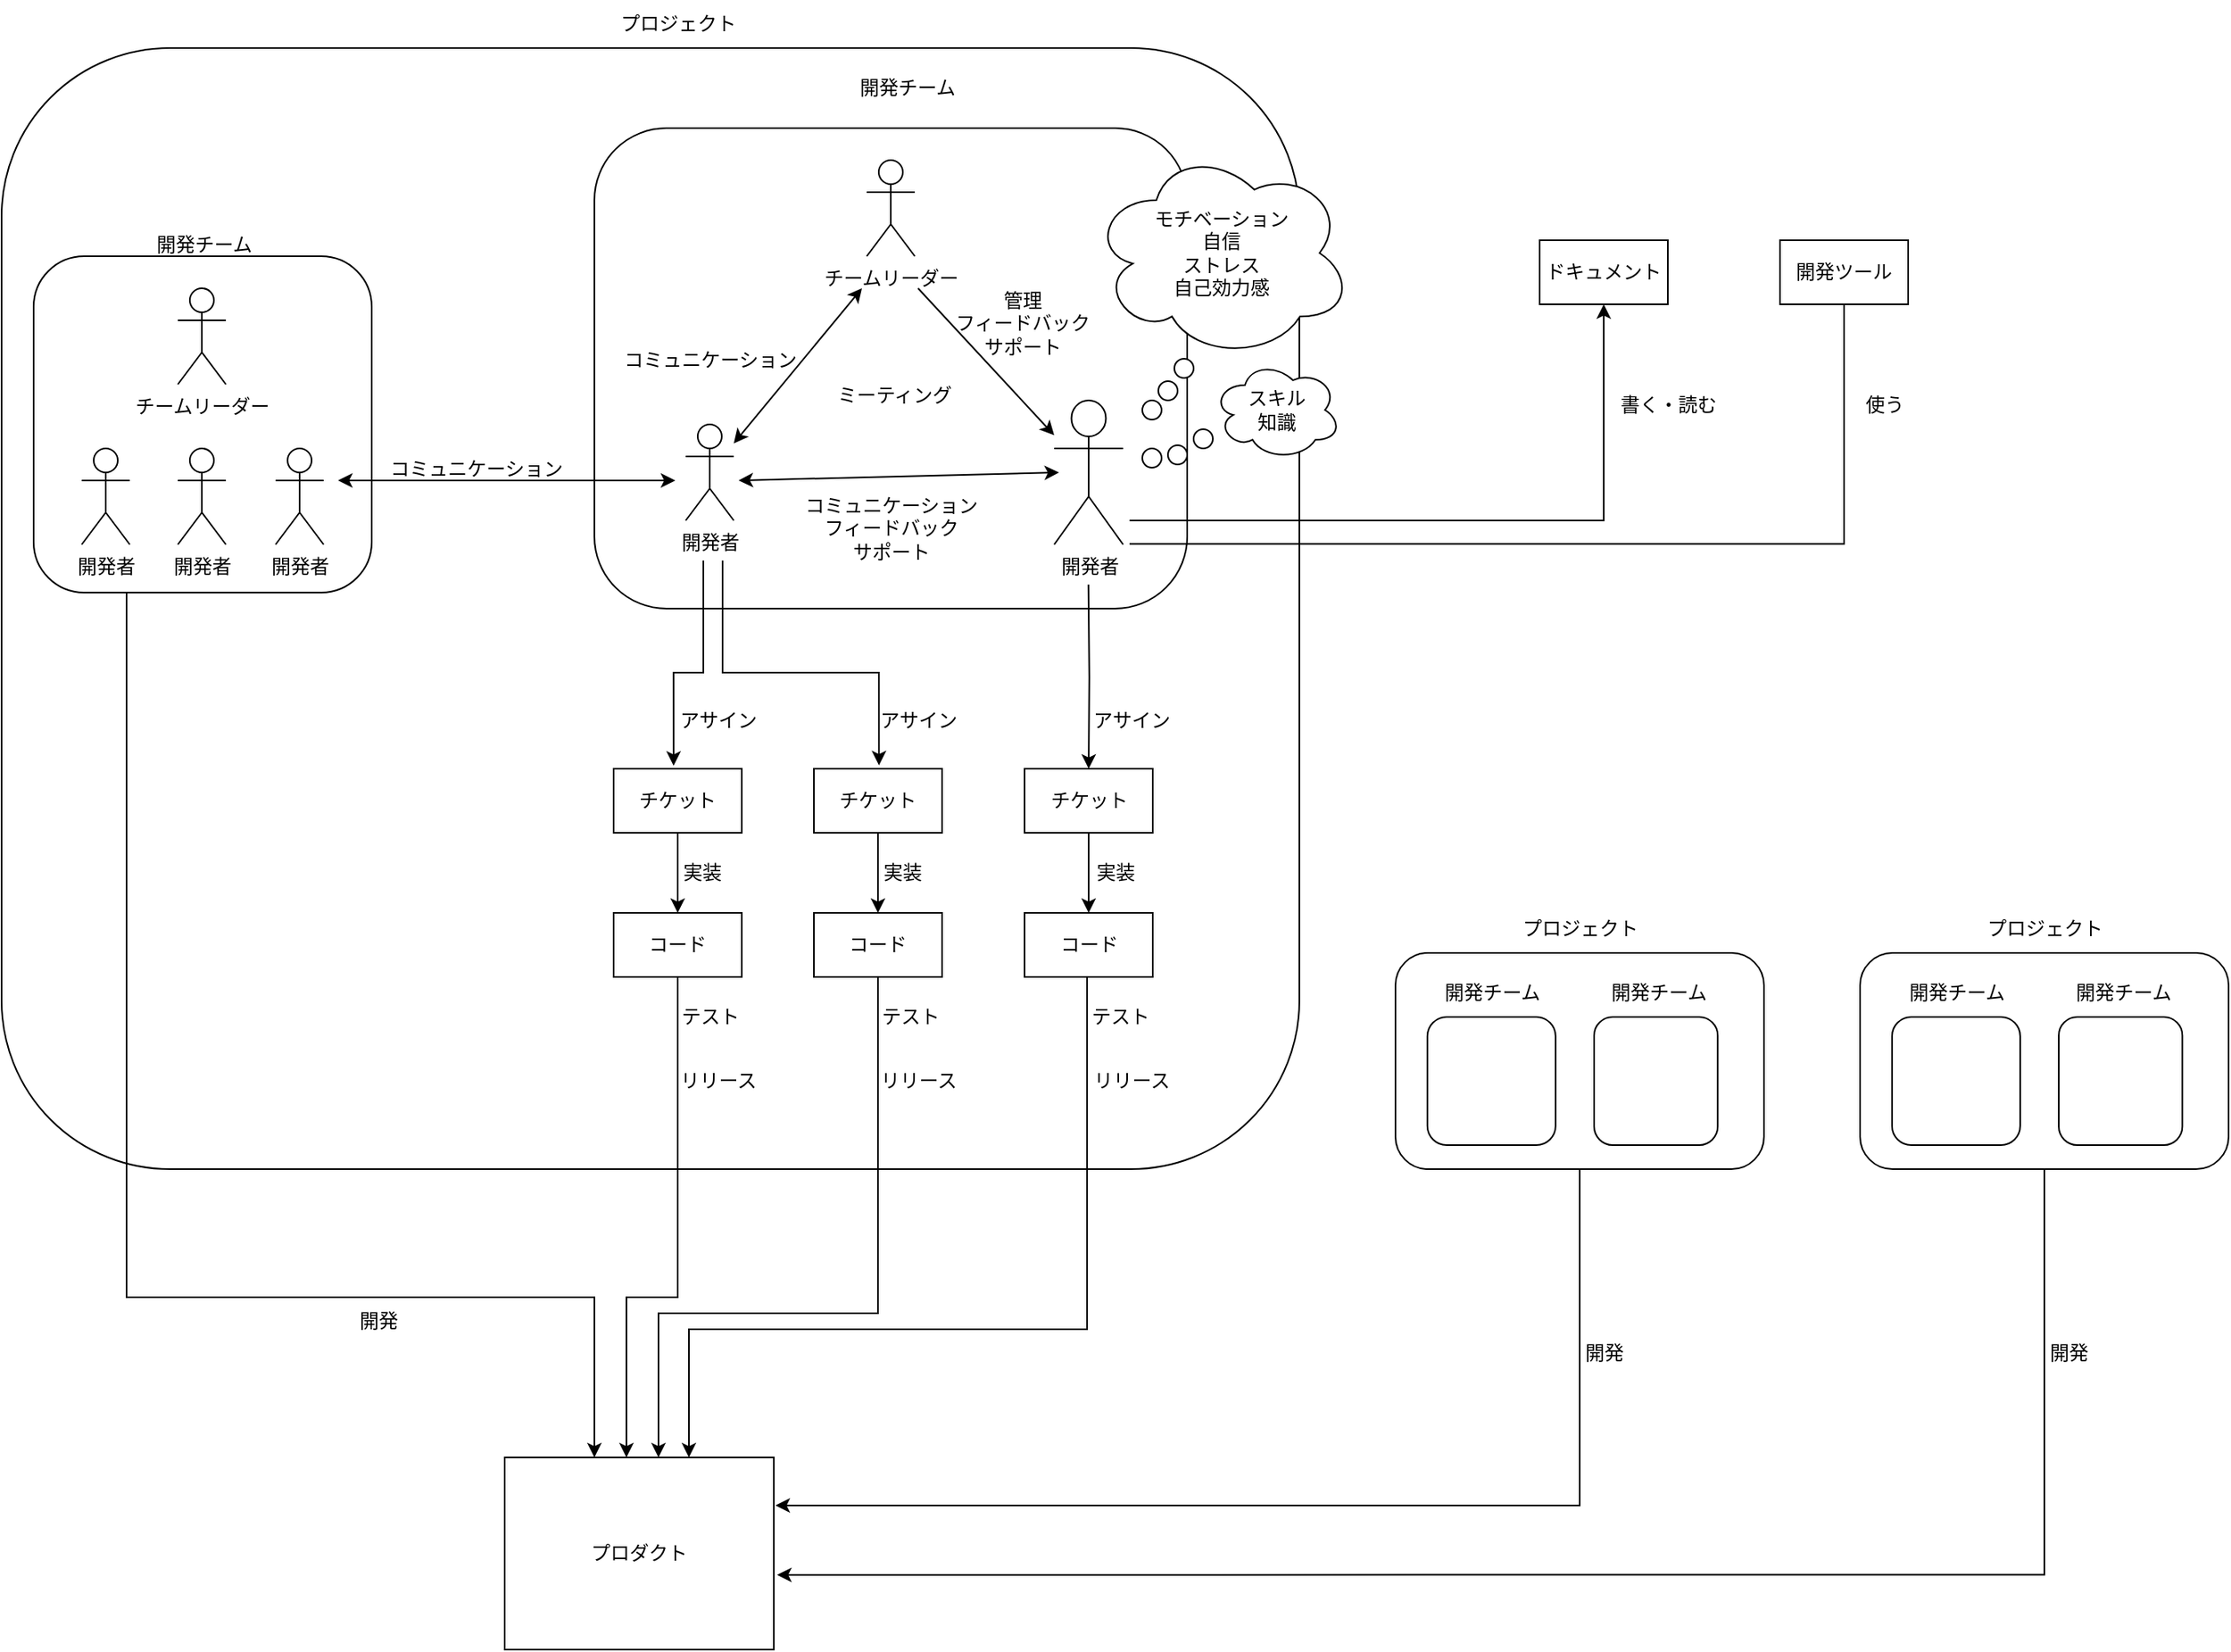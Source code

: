 <mxfile version="28.0.5">
  <diagram name="ページ1" id="xtR3QMY_ivg9KzAQHW-j">
    <mxGraphModel dx="1952" dy="1502" grid="1" gridSize="10" guides="1" tooltips="1" connect="1" arrows="1" fold="1" page="1" pageScale="1" pageWidth="827" pageHeight="1169" math="0" shadow="0">
      <root>
        <mxCell id="0" />
        <mxCell id="1" parent="0" />
        <mxCell id="JZybzeYJvGHH00LdQQcP-5" value="" style="rounded=1;whiteSpace=wrap;html=1;" parent="1" vertex="1">
          <mxGeometry x="320" y="180" width="810" height="700" as="geometry" />
        </mxCell>
        <mxCell id="ZU2mIR0JqzNXLWRJzjO4-134" style="edgeStyle=orthogonalEdgeStyle;rounded=0;orthogonalLoop=1;jettySize=auto;html=1;" edge="1" parent="1">
          <mxGeometry relative="1" as="geometry">
            <mxPoint x="398.002" y="520" as="sourcePoint" />
            <mxPoint x="690.002" y="1060" as="targetPoint" />
            <Array as="points">
              <mxPoint x="397.99" y="960" />
              <mxPoint x="689.99" y="960" />
            </Array>
          </mxGeometry>
        </mxCell>
        <mxCell id="ZU2mIR0JqzNXLWRJzjO4-2" value="" style="rounded=1;whiteSpace=wrap;html=1;" vertex="1" parent="1">
          <mxGeometry x="340" y="310" width="211" height="210" as="geometry" />
        </mxCell>
        <mxCell id="ZU2mIR0JqzNXLWRJzjO4-7" value="プロダクト" style="rounded=0;whiteSpace=wrap;html=1;" vertex="1" parent="1">
          <mxGeometry x="634" y="1060" width="168" height="120" as="geometry" />
        </mxCell>
        <mxCell id="ZU2mIR0JqzNXLWRJzjO4-19" value="" style="rounded=1;whiteSpace=wrap;html=1;" vertex="1" parent="1">
          <mxGeometry x="690" y="230" width="370" height="300" as="geometry" />
        </mxCell>
        <mxCell id="ZU2mIR0JqzNXLWRJzjO4-60" style="edgeStyle=orthogonalEdgeStyle;rounded=0;orthogonalLoop=1;jettySize=auto;html=1;" edge="1" parent="1" target="ZU2mIR0JqzNXLWRJzjO4-59">
          <mxGeometry relative="1" as="geometry">
            <mxPoint x="1024" y="475.0" as="sourcePoint" />
            <Array as="points">
              <mxPoint x="1320" y="475" />
            </Array>
          </mxGeometry>
        </mxCell>
        <mxCell id="ZU2mIR0JqzNXLWRJzjO4-63" style="edgeStyle=orthogonalEdgeStyle;rounded=0;orthogonalLoop=1;jettySize=auto;html=1;entryX=0.5;entryY=0;entryDx=0;entryDy=0;" edge="1" parent="1" target="ZU2mIR0JqzNXLWRJzjO4-64">
          <mxGeometry relative="1" as="geometry">
            <mxPoint x="1444" y="599.41" as="targetPoint" />
            <mxPoint x="1024.0" y="489.597" as="sourcePoint" />
            <Array as="points">
              <mxPoint x="1470" y="490" />
            </Array>
          </mxGeometry>
        </mxCell>
        <mxCell id="ZU2mIR0JqzNXLWRJzjO4-33" value="開発者" style="shape=umlActor;verticalLabelPosition=bottom;verticalAlign=top;html=1;outlineConnect=0;" vertex="1" parent="1">
          <mxGeometry x="370" y="430" width="30" height="60" as="geometry" />
        </mxCell>
        <mxCell id="ZU2mIR0JqzNXLWRJzjO4-34" value="開発者" style="shape=umlActor;verticalLabelPosition=bottom;verticalAlign=top;html=1;outlineConnect=0;" vertex="1" parent="1">
          <mxGeometry x="430" y="430" width="30" height="60" as="geometry" />
        </mxCell>
        <mxCell id="ZU2mIR0JqzNXLWRJzjO4-35" value="開発者" style="shape=umlActor;verticalLabelPosition=bottom;verticalAlign=top;html=1;outlineConnect=0;" vertex="1" parent="1">
          <mxGeometry x="491" y="430" width="30" height="60" as="geometry" />
        </mxCell>
        <mxCell id="ZU2mIR0JqzNXLWRJzjO4-37" value="チームリーダー" style="shape=umlActor;verticalLabelPosition=bottom;verticalAlign=top;html=1;outlineConnect=0;" vertex="1" parent="1">
          <mxGeometry x="430" y="330" width="30" height="60" as="geometry" />
        </mxCell>
        <mxCell id="ZU2mIR0JqzNXLWRJzjO4-44" value="開発チーム" style="text;html=1;align=center;verticalAlign=middle;resizable=0;points=[];autosize=1;strokeColor=none;fillColor=none;" vertex="1" parent="1">
          <mxGeometry x="405.5" y="288" width="80" height="30" as="geometry" />
        </mxCell>
        <mxCell id="ZU2mIR0JqzNXLWRJzjO4-99" style="edgeStyle=orthogonalEdgeStyle;rounded=0;orthogonalLoop=1;jettySize=auto;html=1;entryX=0.468;entryY=-0.047;entryDx=0;entryDy=0;entryPerimeter=0;" edge="1" parent="1" target="ZU2mIR0JqzNXLWRJzjO4-76">
          <mxGeometry relative="1" as="geometry">
            <mxPoint x="758.004" y="500" as="sourcePoint" />
            <mxPoint x="740.004" y="655" as="targetPoint" />
            <Array as="points">
              <mxPoint x="758" y="570" />
              <mxPoint x="739" y="570" />
            </Array>
          </mxGeometry>
        </mxCell>
        <mxCell id="ZU2mIR0JqzNXLWRJzjO4-101" style="edgeStyle=orthogonalEdgeStyle;rounded=0;orthogonalLoop=1;jettySize=auto;html=1;entryX=0.508;entryY=-0.054;entryDx=0;entryDy=0;entryPerimeter=0;" edge="1" parent="1" target="ZU2mIR0JqzNXLWRJzjO4-85">
          <mxGeometry relative="1" as="geometry">
            <mxPoint x="770.014" y="500" as="sourcePoint" />
            <mxPoint x="867.0" y="655" as="targetPoint" />
            <Array as="points">
              <mxPoint x="770" y="570" />
              <mxPoint x="868" y="570" />
            </Array>
          </mxGeometry>
        </mxCell>
        <mxCell id="ZU2mIR0JqzNXLWRJzjO4-45" value="開発者" style="shape=umlActor;verticalLabelPosition=bottom;verticalAlign=top;html=1;outlineConnect=0;" vertex="1" parent="1">
          <mxGeometry x="747" y="415" width="30" height="60" as="geometry" />
        </mxCell>
        <mxCell id="ZU2mIR0JqzNXLWRJzjO4-100" style="edgeStyle=orthogonalEdgeStyle;rounded=0;orthogonalLoop=1;jettySize=auto;html=1;entryX=0.5;entryY=0;entryDx=0;entryDy=0;" edge="1" parent="1" target="ZU2mIR0JqzNXLWRJzjO4-87">
          <mxGeometry relative="1" as="geometry">
            <mxPoint x="998.36" y="515" as="sourcePoint" />
            <mxPoint x="998.36" y="655" as="targetPoint" />
          </mxGeometry>
        </mxCell>
        <mxCell id="ZU2mIR0JqzNXLWRJzjO4-46" value="開発者" style="shape=umlActor;verticalLabelPosition=bottom;verticalAlign=top;html=1;outlineConnect=0;" vertex="1" parent="1">
          <mxGeometry x="977" y="400" width="43" height="90" as="geometry" />
        </mxCell>
        <mxCell id="ZU2mIR0JqzNXLWRJzjO4-47" value="チームリーダー" style="shape=umlActor;verticalLabelPosition=bottom;verticalAlign=top;html=1;outlineConnect=0;" vertex="1" parent="1">
          <mxGeometry x="860" y="250" width="30" height="60" as="geometry" />
        </mxCell>
        <mxCell id="ZU2mIR0JqzNXLWRJzjO4-48" value="開発チーム" style="text;html=1;align=center;verticalAlign=middle;resizable=0;points=[];autosize=1;strokeColor=none;fillColor=none;" vertex="1" parent="1">
          <mxGeometry x="845" y="190" width="80" height="30" as="geometry" />
        </mxCell>
        <mxCell id="ZU2mIR0JqzNXLWRJzjO4-50" value="" style="endArrow=classic;startArrow=classic;html=1;rounded=0;" edge="1" parent="1">
          <mxGeometry width="50" height="50" relative="1" as="geometry">
            <mxPoint x="780" y="450" as="sourcePoint" />
            <mxPoint x="980" y="445" as="targetPoint" />
          </mxGeometry>
        </mxCell>
        <mxCell id="ZU2mIR0JqzNXLWRJzjO4-51" value="" style="endArrow=classic;html=1;rounded=0;" edge="1" parent="1" target="ZU2mIR0JqzNXLWRJzjO4-46">
          <mxGeometry width="50" height="50" relative="1" as="geometry">
            <mxPoint x="892" y="330.001" as="sourcePoint" />
            <mxPoint x="982" y="450.43" as="targetPoint" />
          </mxGeometry>
        </mxCell>
        <mxCell id="ZU2mIR0JqzNXLWRJzjO4-56" value="" style="endArrow=classic;startArrow=classic;html=1;rounded=0;" edge="1" parent="1">
          <mxGeometry width="50" height="50" relative="1" as="geometry">
            <mxPoint x="530" y="450" as="sourcePoint" />
            <mxPoint x="740.5" y="450.001" as="targetPoint" />
          </mxGeometry>
        </mxCell>
        <mxCell id="ZU2mIR0JqzNXLWRJzjO4-57" value="コミュニケーション&lt;div&gt;フィードバック&lt;/div&gt;&lt;div&gt;サポート&lt;/div&gt;" style="text;html=1;align=center;verticalAlign=middle;resizable=0;points=[];autosize=1;strokeColor=none;fillColor=none;" vertex="1" parent="1">
          <mxGeometry x="810" y="450" width="130" height="60" as="geometry" />
        </mxCell>
        <mxCell id="ZU2mIR0JqzNXLWRJzjO4-58" value="コミュニケーション" style="text;html=1;align=center;verticalAlign=middle;resizable=0;points=[];autosize=1;strokeColor=none;fillColor=none;" vertex="1" parent="1">
          <mxGeometry x="551" y="428" width="130" height="30" as="geometry" />
        </mxCell>
        <mxCell id="ZU2mIR0JqzNXLWRJzjO4-59" value="ドキュメント" style="rounded=0;whiteSpace=wrap;html=1;" vertex="1" parent="1">
          <mxGeometry x="1280" y="300" width="80" height="40" as="geometry" />
        </mxCell>
        <mxCell id="ZU2mIR0JqzNXLWRJzjO4-61" value="書く・読む" style="text;html=1;align=center;verticalAlign=middle;resizable=0;points=[];autosize=1;strokeColor=none;fillColor=none;" vertex="1" parent="1">
          <mxGeometry x="1320" y="388" width="80" height="30" as="geometry" />
        </mxCell>
        <mxCell id="ZU2mIR0JqzNXLWRJzjO4-64" value="開発ツール" style="rounded=0;whiteSpace=wrap;html=1;" vertex="1" parent="1">
          <mxGeometry x="1430" y="300.0" width="80" height="40" as="geometry" />
        </mxCell>
        <mxCell id="ZU2mIR0JqzNXLWRJzjO4-65" value="使う" style="text;html=1;align=center;verticalAlign=middle;resizable=0;points=[];autosize=1;strokeColor=none;fillColor=none;" vertex="1" parent="1">
          <mxGeometry x="1470" y="388" width="50" height="30" as="geometry" />
        </mxCell>
        <mxCell id="ZU2mIR0JqzNXLWRJzjO4-67" value="ミーティング" style="text;html=1;align=center;verticalAlign=middle;resizable=0;points=[];autosize=1;strokeColor=none;fillColor=none;" vertex="1" parent="1">
          <mxGeometry x="827" y="382" width="100" height="30" as="geometry" />
        </mxCell>
        <mxCell id="ZU2mIR0JqzNXLWRJzjO4-68" value="管理&lt;div&gt;フィードバック&lt;/div&gt;&lt;div&gt;サポート&lt;/div&gt;" style="text;html=1;align=center;verticalAlign=middle;resizable=0;points=[];autosize=1;strokeColor=none;fillColor=none;" vertex="1" parent="1">
          <mxGeometry x="902" y="322" width="110" height="60" as="geometry" />
        </mxCell>
        <mxCell id="ZU2mIR0JqzNXLWRJzjO4-69" value="" style="endArrow=classic;startArrow=classic;html=1;rounded=0;" edge="1" parent="1" source="ZU2mIR0JqzNXLWRJzjO4-45">
          <mxGeometry width="50" height="50" relative="1" as="geometry">
            <mxPoint x="777" y="460.905" as="sourcePoint" />
            <mxPoint x="857" y="329.995" as="targetPoint" />
          </mxGeometry>
        </mxCell>
        <mxCell id="ZU2mIR0JqzNXLWRJzjO4-70" value="コミュニケーション" style="text;html=1;align=center;verticalAlign=middle;resizable=0;points=[];autosize=1;strokeColor=none;fillColor=none;" vertex="1" parent="1">
          <mxGeometry x="697" y="360" width="130" height="30" as="geometry" />
        </mxCell>
        <mxCell id="ZU2mIR0JqzNXLWRJzjO4-73" value="プロジェクト" style="text;html=1;align=center;verticalAlign=middle;resizable=0;points=[];autosize=1;strokeColor=none;fillColor=none;" vertex="1" parent="1">
          <mxGeometry x="692" y="150" width="100" height="30" as="geometry" />
        </mxCell>
        <mxCell id="ZU2mIR0JqzNXLWRJzjO4-75" style="edgeStyle=orthogonalEdgeStyle;rounded=0;orthogonalLoop=1;jettySize=auto;html=1;exitX=0.5;exitY=1;exitDx=0;exitDy=0;entryX=0.5;entryY=0;entryDx=0;entryDy=0;" edge="1" parent="1" source="ZU2mIR0JqzNXLWRJzjO4-76" target="ZU2mIR0JqzNXLWRJzjO4-78">
          <mxGeometry relative="1" as="geometry" />
        </mxCell>
        <mxCell id="ZU2mIR0JqzNXLWRJzjO4-76" value="チケット" style="rounded=0;whiteSpace=wrap;html=1;" vertex="1" parent="1">
          <mxGeometry x="702" y="630" width="80" height="40" as="geometry" />
        </mxCell>
        <mxCell id="ZU2mIR0JqzNXLWRJzjO4-77" style="edgeStyle=orthogonalEdgeStyle;rounded=0;orthogonalLoop=1;jettySize=auto;html=1;" edge="1" parent="1" source="ZU2mIR0JqzNXLWRJzjO4-78">
          <mxGeometry relative="1" as="geometry">
            <mxPoint x="643.99" y="850" as="sourcePoint" />
            <mxPoint x="710" y="1060" as="targetPoint" />
            <Array as="points">
              <mxPoint x="742" y="960" />
              <mxPoint x="710" y="960" />
              <mxPoint x="710" y="1060" />
            </Array>
          </mxGeometry>
        </mxCell>
        <mxCell id="ZU2mIR0JqzNXLWRJzjO4-78" value="コード" style="rounded=0;whiteSpace=wrap;html=1;" vertex="1" parent="1">
          <mxGeometry x="702" y="720" width="80" height="40" as="geometry" />
        </mxCell>
        <mxCell id="ZU2mIR0JqzNXLWRJzjO4-80" style="edgeStyle=orthogonalEdgeStyle;rounded=0;orthogonalLoop=1;jettySize=auto;html=1;exitX=0.5;exitY=1;exitDx=0;exitDy=0;" edge="1" parent="1" source="ZU2mIR0JqzNXLWRJzjO4-81">
          <mxGeometry relative="1" as="geometry">
            <mxPoint x="730" y="1060" as="targetPoint" />
            <Array as="points">
              <mxPoint x="867" y="970" />
              <mxPoint x="730" y="970" />
              <mxPoint x="730" y="1059" />
            </Array>
          </mxGeometry>
        </mxCell>
        <mxCell id="ZU2mIR0JqzNXLWRJzjO4-81" value="コード" style="rounded=0;whiteSpace=wrap;html=1;" vertex="1" parent="1">
          <mxGeometry x="827" y="720" width="80" height="40" as="geometry" />
        </mxCell>
        <mxCell id="ZU2mIR0JqzNXLWRJzjO4-82" style="edgeStyle=orthogonalEdgeStyle;rounded=0;orthogonalLoop=1;jettySize=auto;html=1;exitX=0.5;exitY=1;exitDx=0;exitDy=0;" edge="1" parent="1">
          <mxGeometry relative="1" as="geometry">
            <mxPoint x="997.5" y="759.99" as="sourcePoint" />
            <mxPoint x="749" y="1060" as="targetPoint" />
            <Array as="points">
              <mxPoint x="997" y="979.99" />
              <mxPoint x="749" y="979.99" />
              <mxPoint x="749" y="1059.99" />
            </Array>
          </mxGeometry>
        </mxCell>
        <mxCell id="ZU2mIR0JqzNXLWRJzjO4-83" value="コード" style="rounded=0;whiteSpace=wrap;html=1;" vertex="1" parent="1">
          <mxGeometry x="958.5" y="720" width="80" height="40" as="geometry" />
        </mxCell>
        <mxCell id="ZU2mIR0JqzNXLWRJzjO4-84" style="edgeStyle=orthogonalEdgeStyle;rounded=0;orthogonalLoop=1;jettySize=auto;html=1;exitX=0.5;exitY=1;exitDx=0;exitDy=0;entryX=0.5;entryY=0;entryDx=0;entryDy=0;" edge="1" parent="1" source="ZU2mIR0JqzNXLWRJzjO4-85" target="ZU2mIR0JqzNXLWRJzjO4-81">
          <mxGeometry relative="1" as="geometry" />
        </mxCell>
        <mxCell id="ZU2mIR0JqzNXLWRJzjO4-85" value="チケット" style="rounded=0;whiteSpace=wrap;html=1;" vertex="1" parent="1">
          <mxGeometry x="827" y="630" width="80" height="40" as="geometry" />
        </mxCell>
        <mxCell id="ZU2mIR0JqzNXLWRJzjO4-86" style="edgeStyle=orthogonalEdgeStyle;rounded=0;orthogonalLoop=1;jettySize=auto;html=1;exitX=0.5;exitY=1;exitDx=0;exitDy=0;entryX=0.5;entryY=0;entryDx=0;entryDy=0;" edge="1" parent="1" source="ZU2mIR0JqzNXLWRJzjO4-87" target="ZU2mIR0JqzNXLWRJzjO4-83">
          <mxGeometry relative="1" as="geometry" />
        </mxCell>
        <mxCell id="ZU2mIR0JqzNXLWRJzjO4-87" value="チケット" style="rounded=0;whiteSpace=wrap;html=1;" vertex="1" parent="1">
          <mxGeometry x="958.5" y="630" width="80" height="40" as="geometry" />
        </mxCell>
        <mxCell id="ZU2mIR0JqzNXLWRJzjO4-88" value="実装" style="text;html=1;align=center;verticalAlign=middle;resizable=0;points=[];autosize=1;strokeColor=none;fillColor=none;" vertex="1" parent="1">
          <mxGeometry x="732" y="680" width="50" height="30" as="geometry" />
        </mxCell>
        <mxCell id="ZU2mIR0JqzNXLWRJzjO4-89" value="実装" style="text;html=1;align=center;verticalAlign=middle;resizable=0;points=[];autosize=1;strokeColor=none;fillColor=none;" vertex="1" parent="1">
          <mxGeometry x="857" y="680" width="50" height="30" as="geometry" />
        </mxCell>
        <mxCell id="ZU2mIR0JqzNXLWRJzjO4-90" value="実装" style="text;html=1;align=center;verticalAlign=middle;resizable=0;points=[];autosize=1;strokeColor=none;fillColor=none;" vertex="1" parent="1">
          <mxGeometry x="990" y="680" width="50" height="30" as="geometry" />
        </mxCell>
        <mxCell id="ZU2mIR0JqzNXLWRJzjO4-91" value="テスト" style="text;html=1;align=center;verticalAlign=middle;resizable=0;points=[];autosize=1;strokeColor=none;fillColor=none;" vertex="1" parent="1">
          <mxGeometry x="988" y="770" width="60" height="30" as="geometry" />
        </mxCell>
        <mxCell id="ZU2mIR0JqzNXLWRJzjO4-92" value="リリース" style="text;html=1;align=center;verticalAlign=middle;resizable=0;points=[];autosize=1;strokeColor=none;fillColor=none;" vertex="1" parent="1">
          <mxGeometry x="990" y="810" width="70" height="30" as="geometry" />
        </mxCell>
        <mxCell id="ZU2mIR0JqzNXLWRJzjO4-93" value="テスト" style="text;html=1;align=center;verticalAlign=middle;resizable=0;points=[];autosize=1;strokeColor=none;fillColor=none;" vertex="1" parent="1">
          <mxGeometry x="857" y="770" width="60" height="30" as="geometry" />
        </mxCell>
        <mxCell id="ZU2mIR0JqzNXLWRJzjO4-94" value="リリース" style="text;html=1;align=center;verticalAlign=middle;resizable=0;points=[];autosize=1;strokeColor=none;fillColor=none;" vertex="1" parent="1">
          <mxGeometry x="857" y="810" width="70" height="30" as="geometry" />
        </mxCell>
        <mxCell id="ZU2mIR0JqzNXLWRJzjO4-95" value="リリース" style="text;html=1;align=center;verticalAlign=middle;resizable=0;points=[];autosize=1;strokeColor=none;fillColor=none;" vertex="1" parent="1">
          <mxGeometry x="732" y="810" width="70" height="30" as="geometry" />
        </mxCell>
        <mxCell id="ZU2mIR0JqzNXLWRJzjO4-96" value="テスト" style="text;html=1;align=center;verticalAlign=middle;resizable=0;points=[];autosize=1;strokeColor=none;fillColor=none;" vertex="1" parent="1">
          <mxGeometry x="732" y="770" width="60" height="30" as="geometry" />
        </mxCell>
        <mxCell id="ZU2mIR0JqzNXLWRJzjO4-97" value="アサイン" style="text;html=1;align=center;verticalAlign=middle;resizable=0;points=[];autosize=1;strokeColor=none;fillColor=none;" vertex="1" parent="1">
          <mxGeometry x="857" y="585" width="70" height="30" as="geometry" />
        </mxCell>
        <mxCell id="ZU2mIR0JqzNXLWRJzjO4-102" value="アサイン" style="text;html=1;align=center;verticalAlign=middle;resizable=0;points=[];autosize=1;strokeColor=none;fillColor=none;" vertex="1" parent="1">
          <mxGeometry x="990" y="585" width="70" height="30" as="geometry" />
        </mxCell>
        <mxCell id="ZU2mIR0JqzNXLWRJzjO4-103" value="アサイン" style="text;html=1;align=center;verticalAlign=middle;resizable=0;points=[];autosize=1;strokeColor=none;fillColor=none;" vertex="1" parent="1">
          <mxGeometry x="732" y="585" width="70" height="30" as="geometry" />
        </mxCell>
        <mxCell id="ZU2mIR0JqzNXLWRJzjO4-123" style="edgeStyle=orthogonalEdgeStyle;rounded=0;orthogonalLoop=1;jettySize=auto;html=1;exitX=0.5;exitY=1;exitDx=0;exitDy=0;" edge="1" parent="1" source="ZU2mIR0JqzNXLWRJzjO4-136">
          <mxGeometry relative="1" as="geometry">
            <mxPoint x="1308.0" y="905" as="sourcePoint" />
            <mxPoint x="803" y="1090" as="targetPoint" />
            <Array as="points">
              <mxPoint x="1305" y="1090" />
            </Array>
          </mxGeometry>
        </mxCell>
        <mxCell id="ZU2mIR0JqzNXLWRJzjO4-124" style="edgeStyle=orthogonalEdgeStyle;rounded=0;orthogonalLoop=1;jettySize=auto;html=1;entryX=1.012;entryY=0.611;entryDx=0;entryDy=0;entryPerimeter=0;exitX=0.5;exitY=1;exitDx=0;exitDy=0;" edge="1" parent="1" source="ZU2mIR0JqzNXLWRJzjO4-117" target="ZU2mIR0JqzNXLWRJzjO4-7">
          <mxGeometry relative="1" as="geometry">
            <mxPoint x="792.002" y="1133.92" as="targetPoint" />
            <mxPoint x="1641.602" y="905" as="sourcePoint" />
            <Array as="points">
              <mxPoint x="1595" y="1133" />
            </Array>
          </mxGeometry>
        </mxCell>
        <mxCell id="ZU2mIR0JqzNXLWRJzjO4-117" value="" style="rounded=1;whiteSpace=wrap;html=1;" vertex="1" parent="1">
          <mxGeometry x="1480" y="745" width="230" height="135" as="geometry" />
        </mxCell>
        <mxCell id="ZU2mIR0JqzNXLWRJzjO4-118" value="" style="rounded=1;whiteSpace=wrap;html=1;" vertex="1" parent="1">
          <mxGeometry x="1499.93" y="785" width="80" height="80" as="geometry" />
        </mxCell>
        <mxCell id="ZU2mIR0JqzNXLWRJzjO4-119" value="" style="rounded=1;whiteSpace=wrap;html=1;" vertex="1" parent="1">
          <mxGeometry x="1604" y="785" width="77.13" height="80" as="geometry" />
        </mxCell>
        <mxCell id="ZU2mIR0JqzNXLWRJzjO4-120" value="プロジェクト" style="text;html=1;align=center;verticalAlign=middle;resizable=0;points=[];autosize=1;strokeColor=none;fillColor=none;" vertex="1" parent="1">
          <mxGeometry x="1545.0" y="715" width="100" height="30" as="geometry" />
        </mxCell>
        <mxCell id="ZU2mIR0JqzNXLWRJzjO4-121" value="開発チーム" style="text;html=1;align=center;verticalAlign=middle;resizable=0;points=[];autosize=1;strokeColor=none;fillColor=none;" vertex="1" parent="1">
          <mxGeometry x="1499.93" y="755" width="80" height="30" as="geometry" />
        </mxCell>
        <mxCell id="ZU2mIR0JqzNXLWRJzjO4-122" value="開発チーム" style="text;html=1;align=center;verticalAlign=middle;resizable=0;points=[];autosize=1;strokeColor=none;fillColor=none;" vertex="1" parent="1">
          <mxGeometry x="1604" y="755" width="80" height="30" as="geometry" />
        </mxCell>
        <mxCell id="ZU2mIR0JqzNXLWRJzjO4-125" value="開発" style="text;html=1;align=center;verticalAlign=middle;resizable=0;points=[];autosize=1;strokeColor=none;fillColor=none;" vertex="1" parent="1">
          <mxGeometry x="1295" y="980" width="50" height="30" as="geometry" />
        </mxCell>
        <mxCell id="ZU2mIR0JqzNXLWRJzjO4-126" value="開発" style="text;html=1;align=center;verticalAlign=middle;resizable=0;points=[];autosize=1;strokeColor=none;fillColor=none;" vertex="1" parent="1">
          <mxGeometry x="1585" y="980" width="50" height="30" as="geometry" />
        </mxCell>
        <mxCell id="ZU2mIR0JqzNXLWRJzjO4-127" value="モチベーション&lt;div&gt;自信&lt;/div&gt;&lt;div&gt;ストレス&lt;/div&gt;&lt;div&gt;自己効力感&lt;/div&gt;" style="ellipse;shape=cloud;whiteSpace=wrap;html=1;" vertex="1" parent="1">
          <mxGeometry x="1000" y="242" width="163" height="132" as="geometry" />
        </mxCell>
        <mxCell id="ZU2mIR0JqzNXLWRJzjO4-131" value="" style="ellipse;whiteSpace=wrap;html=1;aspect=fixed;" vertex="1" parent="1">
          <mxGeometry x="1032" y="400" width="12" height="12" as="geometry" />
        </mxCell>
        <mxCell id="ZU2mIR0JqzNXLWRJzjO4-135" value="開発" style="text;html=1;align=center;verticalAlign=middle;resizable=0;points=[];autosize=1;strokeColor=none;fillColor=none;" vertex="1" parent="1">
          <mxGeometry x="530" y="960" width="50" height="30" as="geometry" />
        </mxCell>
        <mxCell id="ZU2mIR0JqzNXLWRJzjO4-136" value="" style="rounded=1;whiteSpace=wrap;html=1;" vertex="1" parent="1">
          <mxGeometry x="1190" y="745" width="230" height="135" as="geometry" />
        </mxCell>
        <mxCell id="ZU2mIR0JqzNXLWRJzjO4-137" value="" style="rounded=1;whiteSpace=wrap;html=1;" vertex="1" parent="1">
          <mxGeometry x="1209.93" y="785" width="80" height="80" as="geometry" />
        </mxCell>
        <mxCell id="ZU2mIR0JqzNXLWRJzjO4-138" value="" style="rounded=1;whiteSpace=wrap;html=1;" vertex="1" parent="1">
          <mxGeometry x="1314" y="785" width="77.13" height="80" as="geometry" />
        </mxCell>
        <mxCell id="ZU2mIR0JqzNXLWRJzjO4-139" value="プロジェクト" style="text;html=1;align=center;verticalAlign=middle;resizable=0;points=[];autosize=1;strokeColor=none;fillColor=none;" vertex="1" parent="1">
          <mxGeometry x="1255.0" y="715" width="100" height="30" as="geometry" />
        </mxCell>
        <mxCell id="ZU2mIR0JqzNXLWRJzjO4-140" value="開発チーム" style="text;html=1;align=center;verticalAlign=middle;resizable=0;points=[];autosize=1;strokeColor=none;fillColor=none;" vertex="1" parent="1">
          <mxGeometry x="1209.93" y="755" width="80" height="30" as="geometry" />
        </mxCell>
        <mxCell id="ZU2mIR0JqzNXLWRJzjO4-141" value="開発チーム" style="text;html=1;align=center;verticalAlign=middle;resizable=0;points=[];autosize=1;strokeColor=none;fillColor=none;" vertex="1" parent="1">
          <mxGeometry x="1314" y="755" width="80" height="30" as="geometry" />
        </mxCell>
        <mxCell id="ZU2mIR0JqzNXLWRJzjO4-142" value="" style="ellipse;whiteSpace=wrap;html=1;aspect=fixed;" vertex="1" parent="1">
          <mxGeometry x="1042" y="388" width="12" height="12" as="geometry" />
        </mxCell>
        <mxCell id="ZU2mIR0JqzNXLWRJzjO4-143" value="" style="ellipse;whiteSpace=wrap;html=1;aspect=fixed;" vertex="1" parent="1">
          <mxGeometry x="1052" y="374" width="12" height="12" as="geometry" />
        </mxCell>
        <mxCell id="ZU2mIR0JqzNXLWRJzjO4-144" value="スキル&lt;div&gt;知識&lt;/div&gt;" style="ellipse;shape=cloud;whiteSpace=wrap;html=1;" vertex="1" parent="1">
          <mxGeometry x="1076" y="375" width="80" height="62" as="geometry" />
        </mxCell>
        <mxCell id="ZU2mIR0JqzNXLWRJzjO4-145" value="" style="ellipse;whiteSpace=wrap;html=1;aspect=fixed;" vertex="1" parent="1">
          <mxGeometry x="1064" y="418" width="12" height="12" as="geometry" />
        </mxCell>
        <mxCell id="ZU2mIR0JqzNXLWRJzjO4-146" value="" style="ellipse;whiteSpace=wrap;html=1;aspect=fixed;" vertex="1" parent="1">
          <mxGeometry x="1048" y="428" width="12" height="12" as="geometry" />
        </mxCell>
        <mxCell id="ZU2mIR0JqzNXLWRJzjO4-147" value="" style="ellipse;whiteSpace=wrap;html=1;aspect=fixed;" vertex="1" parent="1">
          <mxGeometry x="1032" y="430" width="12" height="12" as="geometry" />
        </mxCell>
      </root>
    </mxGraphModel>
  </diagram>
</mxfile>
